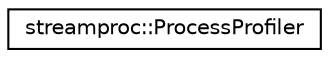 digraph "Graphical Class Hierarchy"
{
  edge [fontname="Helvetica",fontsize="10",labelfontname="Helvetica",labelfontsize="10"];
  node [fontname="Helvetica",fontsize="10",shape=record];
  rankdir="LR";
  Node0 [label="streamproc::ProcessProfiler",height=0.2,width=0.4,color="black", fillcolor="white", style="filled",URL="$d0/d42/classstreamproc_1_1ProcessProfiler.html"];
}
